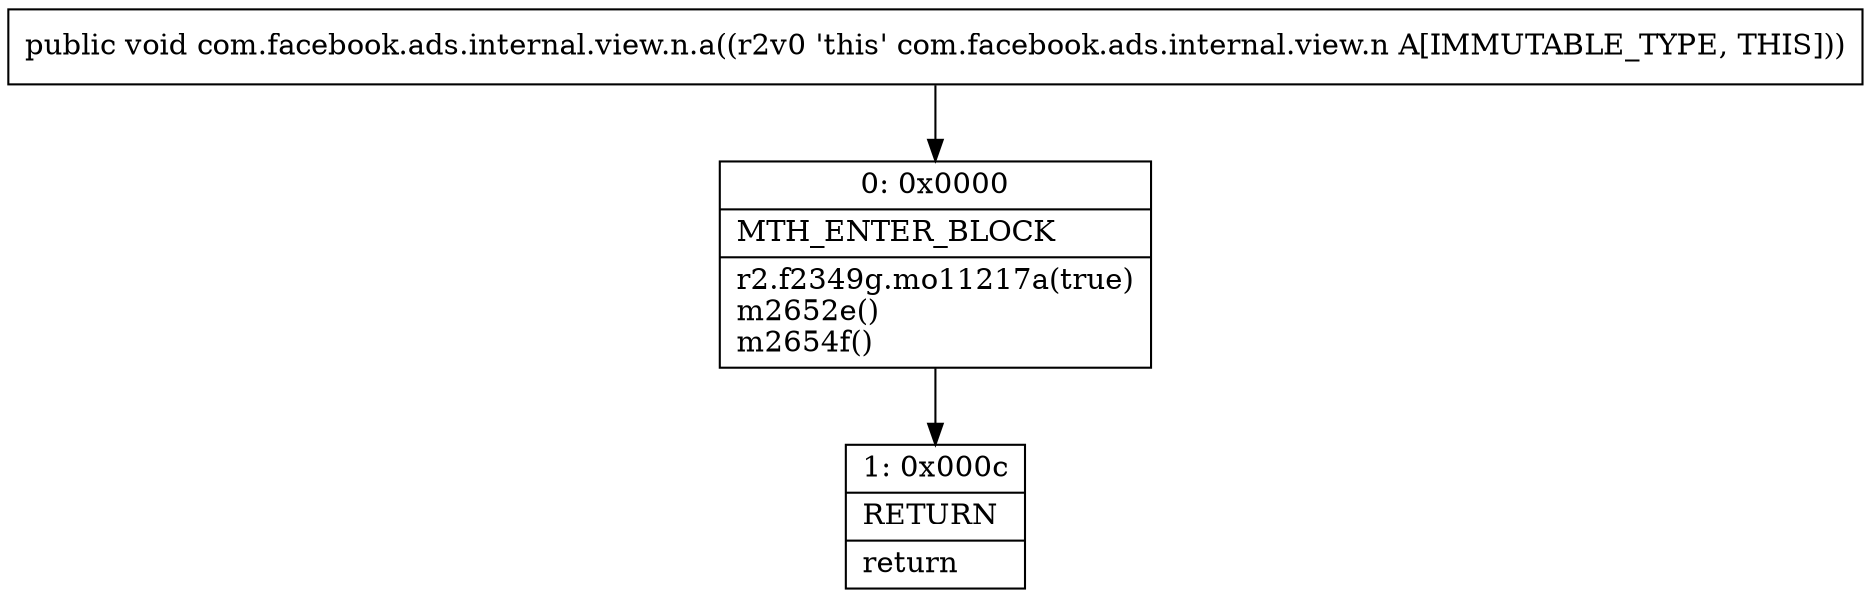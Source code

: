 digraph "CFG forcom.facebook.ads.internal.view.n.a()V" {
Node_0 [shape=record,label="{0\:\ 0x0000|MTH_ENTER_BLOCK\l|r2.f2349g.mo11217a(true)\lm2652e()\lm2654f()\l}"];
Node_1 [shape=record,label="{1\:\ 0x000c|RETURN\l|return\l}"];
MethodNode[shape=record,label="{public void com.facebook.ads.internal.view.n.a((r2v0 'this' com.facebook.ads.internal.view.n A[IMMUTABLE_TYPE, THIS])) }"];
MethodNode -> Node_0;
Node_0 -> Node_1;
}

